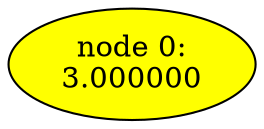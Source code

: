digraph "output_files/simp_graph7" {
"node 0:
3.000000";
	"node 0:
3.000000"[style="filled",fillcolor="yellow"]
}
